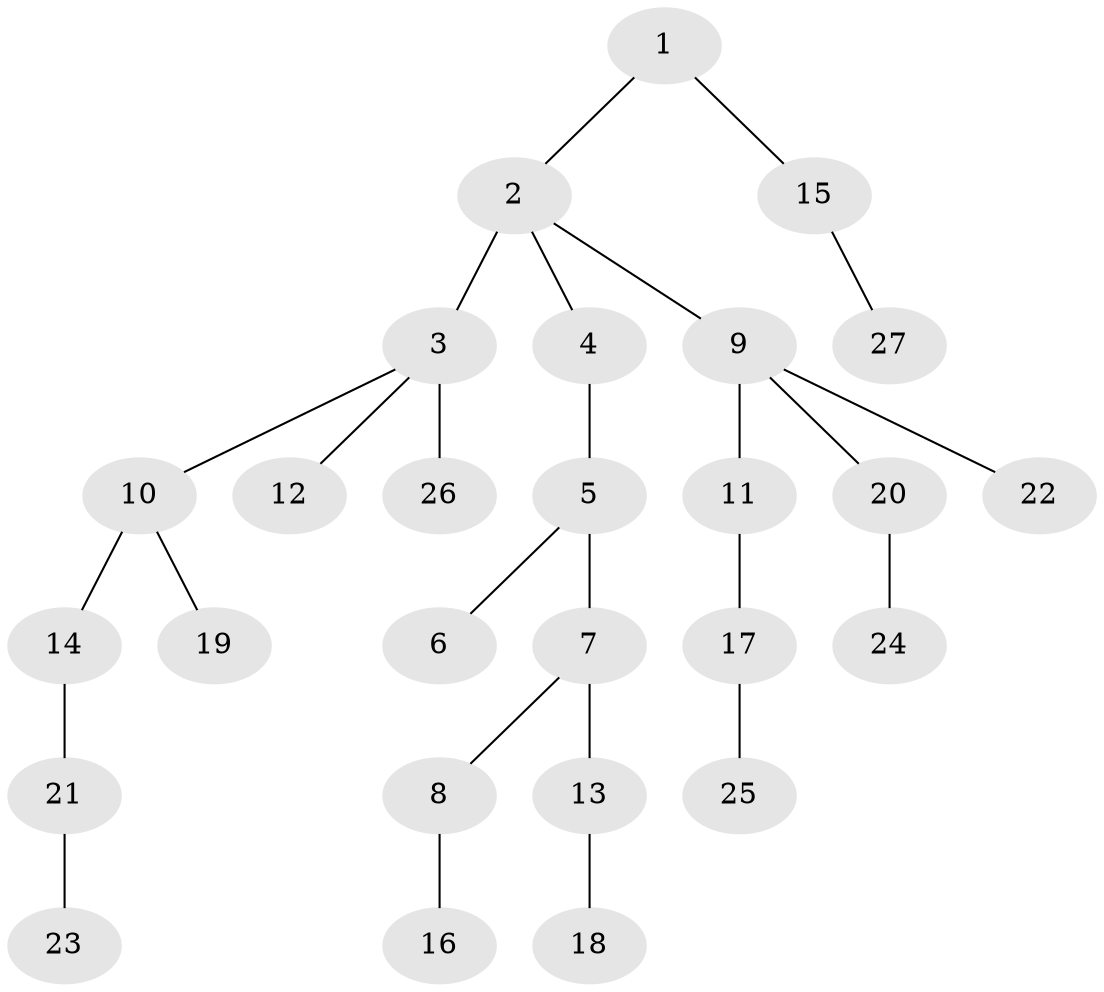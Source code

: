 // original degree distribution, {5: 0.014925373134328358, 7: 0.014925373134328358, 3: 0.16417910447761194, 2: 0.22388059701492538, 1: 0.4925373134328358, 4: 0.08955223880597014}
// Generated by graph-tools (version 1.1) at 2025/51/03/04/25 22:51:54]
// undirected, 27 vertices, 26 edges
graph export_dot {
  node [color=gray90,style=filled];
  1;
  2;
  3;
  4;
  5;
  6;
  7;
  8;
  9;
  10;
  11;
  12;
  13;
  14;
  15;
  16;
  17;
  18;
  19;
  20;
  21;
  22;
  23;
  24;
  25;
  26;
  27;
  1 -- 2 [weight=1.0];
  1 -- 15 [weight=1.0];
  2 -- 3 [weight=3.0];
  2 -- 4 [weight=1.0];
  2 -- 9 [weight=1.0];
  3 -- 10 [weight=1.0];
  3 -- 12 [weight=1.0];
  3 -- 26 [weight=1.0];
  4 -- 5 [weight=1.0];
  5 -- 6 [weight=1.0];
  5 -- 7 [weight=1.0];
  7 -- 8 [weight=1.0];
  7 -- 13 [weight=1.0];
  8 -- 16 [weight=1.0];
  9 -- 11 [weight=1.0];
  9 -- 20 [weight=1.0];
  9 -- 22 [weight=1.0];
  10 -- 14 [weight=1.0];
  10 -- 19 [weight=1.0];
  11 -- 17 [weight=1.0];
  13 -- 18 [weight=1.0];
  14 -- 21 [weight=1.0];
  15 -- 27 [weight=1.0];
  17 -- 25 [weight=1.0];
  20 -- 24 [weight=1.0];
  21 -- 23 [weight=1.0];
}
